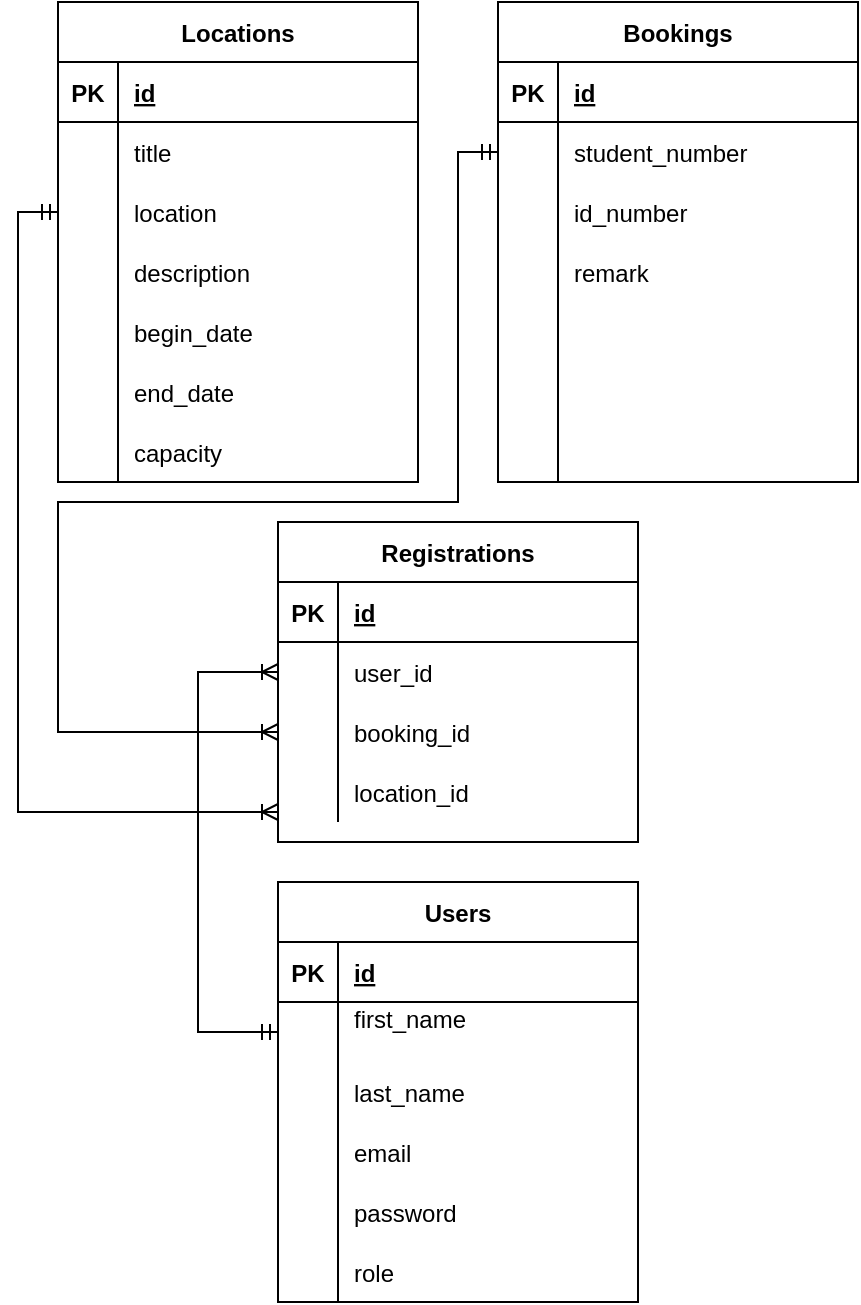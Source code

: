 <mxfile version="18.0.5" type="device"><diagram id="2ybj7rIigeJSyMYWJqAe" name="Page-1"><mxGraphModel dx="1828" dy="860" grid="1" gridSize="10" guides="1" tooltips="1" connect="1" arrows="1" fold="1" page="1" pageScale="1" pageWidth="827" pageHeight="1169" math="0" shadow="0"><root><mxCell id="0"/><mxCell id="1" parent="0"/><mxCell id="LWJN3xgCvD_RHCFol_4G-46" value="Users" style="shape=table;startSize=30;container=1;collapsible=1;childLayout=tableLayout;fixedRows=1;rowLines=0;fontStyle=1;align=center;resizeLast=1;rounded=0;" vertex="1" parent="1"><mxGeometry x="330" y="460" width="180" height="210" as="geometry"/></mxCell><mxCell id="LWJN3xgCvD_RHCFol_4G-47" value="" style="shape=tableRow;horizontal=0;startSize=0;swimlaneHead=0;swimlaneBody=0;fillColor=none;collapsible=0;dropTarget=0;points=[[0,0.5],[1,0.5]];portConstraint=eastwest;top=0;left=0;right=0;bottom=1;rounded=0;" vertex="1" parent="LWJN3xgCvD_RHCFol_4G-46"><mxGeometry y="30" width="180" height="30" as="geometry"/></mxCell><mxCell id="LWJN3xgCvD_RHCFol_4G-48" value="PK" style="shape=partialRectangle;connectable=0;fillColor=none;top=0;left=0;bottom=0;right=0;fontStyle=1;overflow=hidden;rounded=0;" vertex="1" parent="LWJN3xgCvD_RHCFol_4G-47"><mxGeometry width="30" height="30" as="geometry"><mxRectangle width="30" height="30" as="alternateBounds"/></mxGeometry></mxCell><mxCell id="LWJN3xgCvD_RHCFol_4G-49" value="id" style="shape=partialRectangle;connectable=0;fillColor=none;top=0;left=0;bottom=0;right=0;align=left;spacingLeft=6;fontStyle=5;overflow=hidden;rounded=0;" vertex="1" parent="LWJN3xgCvD_RHCFol_4G-47"><mxGeometry x="30" width="150" height="30" as="geometry"><mxRectangle width="150" height="30" as="alternateBounds"/></mxGeometry></mxCell><mxCell id="LWJN3xgCvD_RHCFol_4G-50" value="" style="shape=tableRow;horizontal=0;startSize=0;swimlaneHead=0;swimlaneBody=0;fillColor=none;collapsible=0;dropTarget=0;points=[[0,0.5],[1,0.5]];portConstraint=eastwest;top=0;left=0;right=0;bottom=0;rounded=0;" vertex="1" parent="LWJN3xgCvD_RHCFol_4G-46"><mxGeometry y="60" width="180" height="30" as="geometry"/></mxCell><mxCell id="LWJN3xgCvD_RHCFol_4G-51" value="" style="shape=partialRectangle;connectable=0;fillColor=none;top=0;left=0;bottom=0;right=0;editable=1;overflow=hidden;rounded=0;" vertex="1" parent="LWJN3xgCvD_RHCFol_4G-50"><mxGeometry width="30" height="30" as="geometry"><mxRectangle width="30" height="30" as="alternateBounds"/></mxGeometry></mxCell><mxCell id="LWJN3xgCvD_RHCFol_4G-52" value="first_name&#10;" style="shape=partialRectangle;connectable=0;fillColor=none;top=0;left=0;bottom=0;right=0;align=left;spacingLeft=6;overflow=hidden;rounded=0;" vertex="1" parent="LWJN3xgCvD_RHCFol_4G-50"><mxGeometry x="30" width="150" height="30" as="geometry"><mxRectangle width="150" height="30" as="alternateBounds"/></mxGeometry></mxCell><mxCell id="LWJN3xgCvD_RHCFol_4G-53" value="" style="shape=tableRow;horizontal=0;startSize=0;swimlaneHead=0;swimlaneBody=0;fillColor=none;collapsible=0;dropTarget=0;points=[[0,0.5],[1,0.5]];portConstraint=eastwest;top=0;left=0;right=0;bottom=0;rounded=0;" vertex="1" parent="LWJN3xgCvD_RHCFol_4G-46"><mxGeometry y="90" width="180" height="30" as="geometry"/></mxCell><mxCell id="LWJN3xgCvD_RHCFol_4G-54" value="" style="shape=partialRectangle;connectable=0;fillColor=none;top=0;left=0;bottom=0;right=0;editable=1;overflow=hidden;rounded=0;" vertex="1" parent="LWJN3xgCvD_RHCFol_4G-53"><mxGeometry width="30" height="30" as="geometry"><mxRectangle width="30" height="30" as="alternateBounds"/></mxGeometry></mxCell><mxCell id="LWJN3xgCvD_RHCFol_4G-55" value="last_name" style="shape=partialRectangle;connectable=0;fillColor=none;top=0;left=0;bottom=0;right=0;align=left;spacingLeft=6;overflow=hidden;rounded=0;" vertex="1" parent="LWJN3xgCvD_RHCFol_4G-53"><mxGeometry x="30" width="150" height="30" as="geometry"><mxRectangle width="150" height="30" as="alternateBounds"/></mxGeometry></mxCell><mxCell id="LWJN3xgCvD_RHCFol_4G-56" value="" style="shape=tableRow;horizontal=0;startSize=0;swimlaneHead=0;swimlaneBody=0;fillColor=none;collapsible=0;dropTarget=0;points=[[0,0.5],[1,0.5]];portConstraint=eastwest;top=0;left=0;right=0;bottom=0;rounded=0;" vertex="1" parent="LWJN3xgCvD_RHCFol_4G-46"><mxGeometry y="120" width="180" height="30" as="geometry"/></mxCell><mxCell id="LWJN3xgCvD_RHCFol_4G-57" value="" style="shape=partialRectangle;connectable=0;fillColor=none;top=0;left=0;bottom=0;right=0;editable=1;overflow=hidden;rounded=0;" vertex="1" parent="LWJN3xgCvD_RHCFol_4G-56"><mxGeometry width="30" height="30" as="geometry"><mxRectangle width="30" height="30" as="alternateBounds"/></mxGeometry></mxCell><mxCell id="LWJN3xgCvD_RHCFol_4G-58" value="email" style="shape=partialRectangle;connectable=0;fillColor=none;top=0;left=0;bottom=0;right=0;align=left;spacingLeft=6;overflow=hidden;rounded=0;" vertex="1" parent="LWJN3xgCvD_RHCFol_4G-56"><mxGeometry x="30" width="150" height="30" as="geometry"><mxRectangle width="150" height="30" as="alternateBounds"/></mxGeometry></mxCell><mxCell id="LWJN3xgCvD_RHCFol_4G-64" value="" style="shape=tableRow;horizontal=0;startSize=0;swimlaneHead=0;swimlaneBody=0;fillColor=none;collapsible=0;dropTarget=0;points=[[0,0.5],[1,0.5]];portConstraint=eastwest;top=0;left=0;right=0;bottom=0;rounded=0;" vertex="1" parent="LWJN3xgCvD_RHCFol_4G-46"><mxGeometry y="150" width="180" height="30" as="geometry"/></mxCell><mxCell id="LWJN3xgCvD_RHCFol_4G-65" value="" style="shape=partialRectangle;connectable=0;fillColor=none;top=0;left=0;bottom=0;right=0;editable=1;overflow=hidden;rounded=0;" vertex="1" parent="LWJN3xgCvD_RHCFol_4G-64"><mxGeometry width="30" height="30" as="geometry"><mxRectangle width="30" height="30" as="alternateBounds"/></mxGeometry></mxCell><mxCell id="LWJN3xgCvD_RHCFol_4G-66" value="password" style="shape=partialRectangle;connectable=0;fillColor=none;top=0;left=0;bottom=0;right=0;align=left;spacingLeft=6;overflow=hidden;rounded=0;" vertex="1" parent="LWJN3xgCvD_RHCFol_4G-64"><mxGeometry x="30" width="150" height="30" as="geometry"><mxRectangle width="150" height="30" as="alternateBounds"/></mxGeometry></mxCell><mxCell id="LWJN3xgCvD_RHCFol_4G-67" value="" style="shape=tableRow;horizontal=0;startSize=0;swimlaneHead=0;swimlaneBody=0;fillColor=none;collapsible=0;dropTarget=0;points=[[0,0.5],[1,0.5]];portConstraint=eastwest;top=0;left=0;right=0;bottom=0;rounded=0;" vertex="1" parent="LWJN3xgCvD_RHCFol_4G-46"><mxGeometry y="180" width="180" height="30" as="geometry"/></mxCell><mxCell id="LWJN3xgCvD_RHCFol_4G-68" value="" style="shape=partialRectangle;connectable=0;fillColor=none;top=0;left=0;bottom=0;right=0;editable=1;overflow=hidden;rounded=0;" vertex="1" parent="LWJN3xgCvD_RHCFol_4G-67"><mxGeometry width="30" height="30" as="geometry"><mxRectangle width="30" height="30" as="alternateBounds"/></mxGeometry></mxCell><mxCell id="LWJN3xgCvD_RHCFol_4G-69" value="role" style="shape=partialRectangle;connectable=0;fillColor=none;top=0;left=0;bottom=0;right=0;align=left;spacingLeft=6;overflow=hidden;rounded=0;" vertex="1" parent="LWJN3xgCvD_RHCFol_4G-67"><mxGeometry x="30" width="150" height="30" as="geometry"><mxRectangle width="150" height="30" as="alternateBounds"/></mxGeometry></mxCell><mxCell id="LWJN3xgCvD_RHCFol_4G-70" value="Locations" style="shape=table;startSize=30;container=1;collapsible=1;childLayout=tableLayout;fixedRows=1;rowLines=0;fontStyle=1;align=center;resizeLast=1;rounded=0;" vertex="1" parent="1"><mxGeometry x="220" y="20" width="180" height="240" as="geometry"/></mxCell><mxCell id="LWJN3xgCvD_RHCFol_4G-71" value="" style="shape=tableRow;horizontal=0;startSize=0;swimlaneHead=0;swimlaneBody=0;fillColor=none;collapsible=0;dropTarget=0;points=[[0,0.5],[1,0.5]];portConstraint=eastwest;top=0;left=0;right=0;bottom=1;rounded=0;" vertex="1" parent="LWJN3xgCvD_RHCFol_4G-70"><mxGeometry y="30" width="180" height="30" as="geometry"/></mxCell><mxCell id="LWJN3xgCvD_RHCFol_4G-72" value="PK" style="shape=partialRectangle;connectable=0;fillColor=none;top=0;left=0;bottom=0;right=0;fontStyle=1;overflow=hidden;rounded=0;" vertex="1" parent="LWJN3xgCvD_RHCFol_4G-71"><mxGeometry width="30" height="30" as="geometry"><mxRectangle width="30" height="30" as="alternateBounds"/></mxGeometry></mxCell><mxCell id="LWJN3xgCvD_RHCFol_4G-73" value="id" style="shape=partialRectangle;connectable=0;fillColor=none;top=0;left=0;bottom=0;right=0;align=left;spacingLeft=6;fontStyle=5;overflow=hidden;rounded=0;" vertex="1" parent="LWJN3xgCvD_RHCFol_4G-71"><mxGeometry x="30" width="150" height="30" as="geometry"><mxRectangle width="150" height="30" as="alternateBounds"/></mxGeometry></mxCell><mxCell id="LWJN3xgCvD_RHCFol_4G-74" value="" style="shape=tableRow;horizontal=0;startSize=0;swimlaneHead=0;swimlaneBody=0;fillColor=none;collapsible=0;dropTarget=0;points=[[0,0.5],[1,0.5]];portConstraint=eastwest;top=0;left=0;right=0;bottom=0;rounded=0;" vertex="1" parent="LWJN3xgCvD_RHCFol_4G-70"><mxGeometry y="60" width="180" height="30" as="geometry"/></mxCell><mxCell id="LWJN3xgCvD_RHCFol_4G-75" value="" style="shape=partialRectangle;connectable=0;fillColor=none;top=0;left=0;bottom=0;right=0;editable=1;overflow=hidden;rounded=0;" vertex="1" parent="LWJN3xgCvD_RHCFol_4G-74"><mxGeometry width="30" height="30" as="geometry"><mxRectangle width="30" height="30" as="alternateBounds"/></mxGeometry></mxCell><mxCell id="LWJN3xgCvD_RHCFol_4G-76" value="title" style="shape=partialRectangle;connectable=0;fillColor=none;top=0;left=0;bottom=0;right=0;align=left;spacingLeft=6;overflow=hidden;rounded=0;" vertex="1" parent="LWJN3xgCvD_RHCFol_4G-74"><mxGeometry x="30" width="150" height="30" as="geometry"><mxRectangle width="150" height="30" as="alternateBounds"/></mxGeometry></mxCell><mxCell id="LWJN3xgCvD_RHCFol_4G-77" value="" style="shape=tableRow;horizontal=0;startSize=0;swimlaneHead=0;swimlaneBody=0;fillColor=none;collapsible=0;dropTarget=0;points=[[0,0.5],[1,0.5]];portConstraint=eastwest;top=0;left=0;right=0;bottom=0;rounded=0;" vertex="1" parent="LWJN3xgCvD_RHCFol_4G-70"><mxGeometry y="90" width="180" height="30" as="geometry"/></mxCell><mxCell id="LWJN3xgCvD_RHCFol_4G-78" value="" style="shape=partialRectangle;connectable=0;fillColor=none;top=0;left=0;bottom=0;right=0;editable=1;overflow=hidden;rounded=0;" vertex="1" parent="LWJN3xgCvD_RHCFol_4G-77"><mxGeometry width="30" height="30" as="geometry"><mxRectangle width="30" height="30" as="alternateBounds"/></mxGeometry></mxCell><mxCell id="LWJN3xgCvD_RHCFol_4G-79" value="location" style="shape=partialRectangle;connectable=0;fillColor=none;top=0;left=0;bottom=0;right=0;align=left;spacingLeft=6;overflow=hidden;rounded=0;" vertex="1" parent="LWJN3xgCvD_RHCFol_4G-77"><mxGeometry x="30" width="150" height="30" as="geometry"><mxRectangle width="150" height="30" as="alternateBounds"/></mxGeometry></mxCell><mxCell id="LWJN3xgCvD_RHCFol_4G-80" value="" style="shape=tableRow;horizontal=0;startSize=0;swimlaneHead=0;swimlaneBody=0;fillColor=none;collapsible=0;dropTarget=0;points=[[0,0.5],[1,0.5]];portConstraint=eastwest;top=0;left=0;right=0;bottom=0;rounded=0;" vertex="1" parent="LWJN3xgCvD_RHCFol_4G-70"><mxGeometry y="120" width="180" height="30" as="geometry"/></mxCell><mxCell id="LWJN3xgCvD_RHCFol_4G-81" value="" style="shape=partialRectangle;connectable=0;fillColor=none;top=0;left=0;bottom=0;right=0;editable=1;overflow=hidden;rounded=0;" vertex="1" parent="LWJN3xgCvD_RHCFol_4G-80"><mxGeometry width="30" height="30" as="geometry"><mxRectangle width="30" height="30" as="alternateBounds"/></mxGeometry></mxCell><mxCell id="LWJN3xgCvD_RHCFol_4G-82" value="description" style="shape=partialRectangle;connectable=0;fillColor=none;top=0;left=0;bottom=0;right=0;align=left;spacingLeft=6;overflow=hidden;rounded=0;" vertex="1" parent="LWJN3xgCvD_RHCFol_4G-80"><mxGeometry x="30" width="150" height="30" as="geometry"><mxRectangle width="150" height="30" as="alternateBounds"/></mxGeometry></mxCell><mxCell id="LWJN3xgCvD_RHCFol_4G-83" value="" style="shape=tableRow;horizontal=0;startSize=0;swimlaneHead=0;swimlaneBody=0;fillColor=none;collapsible=0;dropTarget=0;points=[[0,0.5],[1,0.5]];portConstraint=eastwest;top=0;left=0;right=0;bottom=0;rounded=0;" vertex="1" parent="LWJN3xgCvD_RHCFol_4G-70"><mxGeometry y="150" width="180" height="30" as="geometry"/></mxCell><mxCell id="LWJN3xgCvD_RHCFol_4G-84" value="" style="shape=partialRectangle;connectable=0;fillColor=none;top=0;left=0;bottom=0;right=0;editable=1;overflow=hidden;rounded=0;" vertex="1" parent="LWJN3xgCvD_RHCFol_4G-83"><mxGeometry width="30" height="30" as="geometry"><mxRectangle width="30" height="30" as="alternateBounds"/></mxGeometry></mxCell><mxCell id="LWJN3xgCvD_RHCFol_4G-85" value="begin_date" style="shape=partialRectangle;connectable=0;fillColor=none;top=0;left=0;bottom=0;right=0;align=left;spacingLeft=6;overflow=hidden;rounded=0;" vertex="1" parent="LWJN3xgCvD_RHCFol_4G-83"><mxGeometry x="30" width="150" height="30" as="geometry"><mxRectangle width="150" height="30" as="alternateBounds"/></mxGeometry></mxCell><mxCell id="LWJN3xgCvD_RHCFol_4G-86" value="" style="shape=tableRow;horizontal=0;startSize=0;swimlaneHead=0;swimlaneBody=0;fillColor=none;collapsible=0;dropTarget=0;points=[[0,0.5],[1,0.5]];portConstraint=eastwest;top=0;left=0;right=0;bottom=0;rounded=0;" vertex="1" parent="LWJN3xgCvD_RHCFol_4G-70"><mxGeometry y="180" width="180" height="30" as="geometry"/></mxCell><mxCell id="LWJN3xgCvD_RHCFol_4G-87" value="" style="shape=partialRectangle;connectable=0;fillColor=none;top=0;left=0;bottom=0;right=0;editable=1;overflow=hidden;rounded=0;" vertex="1" parent="LWJN3xgCvD_RHCFol_4G-86"><mxGeometry width="30" height="30" as="geometry"><mxRectangle width="30" height="30" as="alternateBounds"/></mxGeometry></mxCell><mxCell id="LWJN3xgCvD_RHCFol_4G-88" value="end_date" style="shape=partialRectangle;connectable=0;fillColor=none;top=0;left=0;bottom=0;right=0;align=left;spacingLeft=6;overflow=hidden;rounded=0;" vertex="1" parent="LWJN3xgCvD_RHCFol_4G-86"><mxGeometry x="30" width="150" height="30" as="geometry"><mxRectangle width="150" height="30" as="alternateBounds"/></mxGeometry></mxCell><mxCell id="LWJN3xgCvD_RHCFol_4G-89" value="" style="shape=tableRow;horizontal=0;startSize=0;swimlaneHead=0;swimlaneBody=0;fillColor=none;collapsible=0;dropTarget=0;points=[[0,0.5],[1,0.5]];portConstraint=eastwest;top=0;left=0;right=0;bottom=0;rounded=0;" vertex="1" parent="LWJN3xgCvD_RHCFol_4G-70"><mxGeometry y="210" width="180" height="30" as="geometry"/></mxCell><mxCell id="LWJN3xgCvD_RHCFol_4G-90" value="" style="shape=partialRectangle;connectable=0;fillColor=none;top=0;left=0;bottom=0;right=0;editable=1;overflow=hidden;rounded=0;" vertex="1" parent="LWJN3xgCvD_RHCFol_4G-89"><mxGeometry width="30" height="30" as="geometry"><mxRectangle width="30" height="30" as="alternateBounds"/></mxGeometry></mxCell><mxCell id="LWJN3xgCvD_RHCFol_4G-91" value="capacity" style="shape=partialRectangle;connectable=0;fillColor=none;top=0;left=0;bottom=0;right=0;align=left;spacingLeft=6;overflow=hidden;rounded=0;" vertex="1" parent="LWJN3xgCvD_RHCFol_4G-89"><mxGeometry x="30" width="150" height="30" as="geometry"><mxRectangle width="150" height="30" as="alternateBounds"/></mxGeometry></mxCell><mxCell id="LWJN3xgCvD_RHCFol_4G-92" value="Bookings" style="shape=table;startSize=30;container=1;collapsible=1;childLayout=tableLayout;fixedRows=1;rowLines=0;fontStyle=1;align=center;resizeLast=1;rounded=0;" vertex="1" parent="1"><mxGeometry x="440" y="20" width="180" height="240" as="geometry"/></mxCell><mxCell id="LWJN3xgCvD_RHCFol_4G-93" value="" style="shape=tableRow;horizontal=0;startSize=0;swimlaneHead=0;swimlaneBody=0;fillColor=none;collapsible=0;dropTarget=0;points=[[0,0.5],[1,0.5]];portConstraint=eastwest;top=0;left=0;right=0;bottom=1;rounded=0;" vertex="1" parent="LWJN3xgCvD_RHCFol_4G-92"><mxGeometry y="30" width="180" height="30" as="geometry"/></mxCell><mxCell id="LWJN3xgCvD_RHCFol_4G-94" value="PK" style="shape=partialRectangle;connectable=0;fillColor=none;top=0;left=0;bottom=0;right=0;fontStyle=1;overflow=hidden;rounded=0;" vertex="1" parent="LWJN3xgCvD_RHCFol_4G-93"><mxGeometry width="30" height="30" as="geometry"><mxRectangle width="30" height="30" as="alternateBounds"/></mxGeometry></mxCell><mxCell id="LWJN3xgCvD_RHCFol_4G-95" value="id" style="shape=partialRectangle;connectable=0;fillColor=none;top=0;left=0;bottom=0;right=0;align=left;spacingLeft=6;fontStyle=5;overflow=hidden;rounded=0;" vertex="1" parent="LWJN3xgCvD_RHCFol_4G-93"><mxGeometry x="30" width="150" height="30" as="geometry"><mxRectangle width="150" height="30" as="alternateBounds"/></mxGeometry></mxCell><mxCell id="LWJN3xgCvD_RHCFol_4G-96" value="" style="shape=tableRow;horizontal=0;startSize=0;swimlaneHead=0;swimlaneBody=0;fillColor=none;collapsible=0;dropTarget=0;points=[[0,0.5],[1,0.5]];portConstraint=eastwest;top=0;left=0;right=0;bottom=0;rounded=0;" vertex="1" parent="LWJN3xgCvD_RHCFol_4G-92"><mxGeometry y="60" width="180" height="30" as="geometry"/></mxCell><mxCell id="LWJN3xgCvD_RHCFol_4G-97" value="" style="shape=partialRectangle;connectable=0;fillColor=none;top=0;left=0;bottom=0;right=0;editable=1;overflow=hidden;rounded=0;" vertex="1" parent="LWJN3xgCvD_RHCFol_4G-96"><mxGeometry width="30" height="30" as="geometry"><mxRectangle width="30" height="30" as="alternateBounds"/></mxGeometry></mxCell><mxCell id="LWJN3xgCvD_RHCFol_4G-98" value="student_number" style="shape=partialRectangle;connectable=0;fillColor=none;top=0;left=0;bottom=0;right=0;align=left;spacingLeft=6;overflow=hidden;rounded=0;" vertex="1" parent="LWJN3xgCvD_RHCFol_4G-96"><mxGeometry x="30" width="150" height="30" as="geometry"><mxRectangle width="150" height="30" as="alternateBounds"/></mxGeometry></mxCell><mxCell id="LWJN3xgCvD_RHCFol_4G-99" value="" style="shape=tableRow;horizontal=0;startSize=0;swimlaneHead=0;swimlaneBody=0;fillColor=none;collapsible=0;dropTarget=0;points=[[0,0.5],[1,0.5]];portConstraint=eastwest;top=0;left=0;right=0;bottom=0;rounded=0;" vertex="1" parent="LWJN3xgCvD_RHCFol_4G-92"><mxGeometry y="90" width="180" height="30" as="geometry"/></mxCell><mxCell id="LWJN3xgCvD_RHCFol_4G-100" value="" style="shape=partialRectangle;connectable=0;fillColor=none;top=0;left=0;bottom=0;right=0;editable=1;overflow=hidden;rounded=0;" vertex="1" parent="LWJN3xgCvD_RHCFol_4G-99"><mxGeometry width="30" height="30" as="geometry"><mxRectangle width="30" height="30" as="alternateBounds"/></mxGeometry></mxCell><mxCell id="LWJN3xgCvD_RHCFol_4G-101" value="id_number" style="shape=partialRectangle;connectable=0;fillColor=none;top=0;left=0;bottom=0;right=0;align=left;spacingLeft=6;overflow=hidden;rounded=0;" vertex="1" parent="LWJN3xgCvD_RHCFol_4G-99"><mxGeometry x="30" width="150" height="30" as="geometry"><mxRectangle width="150" height="30" as="alternateBounds"/></mxGeometry></mxCell><mxCell id="LWJN3xgCvD_RHCFol_4G-102" value="" style="shape=tableRow;horizontal=0;startSize=0;swimlaneHead=0;swimlaneBody=0;fillColor=none;collapsible=0;dropTarget=0;points=[[0,0.5],[1,0.5]];portConstraint=eastwest;top=0;left=0;right=0;bottom=0;rounded=0;" vertex="1" parent="LWJN3xgCvD_RHCFol_4G-92"><mxGeometry y="120" width="180" height="30" as="geometry"/></mxCell><mxCell id="LWJN3xgCvD_RHCFol_4G-103" value="" style="shape=partialRectangle;connectable=0;fillColor=none;top=0;left=0;bottom=0;right=0;editable=1;overflow=hidden;rounded=0;" vertex="1" parent="LWJN3xgCvD_RHCFol_4G-102"><mxGeometry width="30" height="30" as="geometry"><mxRectangle width="30" height="30" as="alternateBounds"/></mxGeometry></mxCell><mxCell id="LWJN3xgCvD_RHCFol_4G-104" value="remark" style="shape=partialRectangle;connectable=0;fillColor=none;top=0;left=0;bottom=0;right=0;align=left;spacingLeft=6;overflow=hidden;rounded=0;" vertex="1" parent="LWJN3xgCvD_RHCFol_4G-102"><mxGeometry x="30" width="150" height="30" as="geometry"><mxRectangle width="150" height="30" as="alternateBounds"/></mxGeometry></mxCell><mxCell id="LWJN3xgCvD_RHCFol_4G-105" value="" style="shape=tableRow;horizontal=0;startSize=0;swimlaneHead=0;swimlaneBody=0;fillColor=none;collapsible=0;dropTarget=0;points=[[0,0.5],[1,0.5]];portConstraint=eastwest;top=0;left=0;right=0;bottom=0;rounded=0;" vertex="1" parent="LWJN3xgCvD_RHCFol_4G-92"><mxGeometry y="150" width="180" height="30" as="geometry"/></mxCell><mxCell id="LWJN3xgCvD_RHCFol_4G-106" value="" style="shape=partialRectangle;connectable=0;fillColor=none;top=0;left=0;bottom=0;right=0;editable=1;overflow=hidden;rounded=0;" vertex="1" parent="LWJN3xgCvD_RHCFol_4G-105"><mxGeometry width="30" height="30" as="geometry"><mxRectangle width="30" height="30" as="alternateBounds"/></mxGeometry></mxCell><mxCell id="LWJN3xgCvD_RHCFol_4G-107" value="" style="shape=partialRectangle;connectable=0;fillColor=none;top=0;left=0;bottom=0;right=0;align=left;spacingLeft=6;overflow=hidden;rounded=0;" vertex="1" parent="LWJN3xgCvD_RHCFol_4G-105"><mxGeometry x="30" width="150" height="30" as="geometry"><mxRectangle width="150" height="30" as="alternateBounds"/></mxGeometry></mxCell><mxCell id="LWJN3xgCvD_RHCFol_4G-108" value="" style="shape=tableRow;horizontal=0;startSize=0;swimlaneHead=0;swimlaneBody=0;fillColor=none;collapsible=0;dropTarget=0;points=[[0,0.5],[1,0.5]];portConstraint=eastwest;top=0;left=0;right=0;bottom=0;rounded=0;" vertex="1" parent="LWJN3xgCvD_RHCFol_4G-92"><mxGeometry y="180" width="180" height="30" as="geometry"/></mxCell><mxCell id="LWJN3xgCvD_RHCFol_4G-109" value="" style="shape=partialRectangle;connectable=0;fillColor=none;top=0;left=0;bottom=0;right=0;editable=1;overflow=hidden;rounded=0;" vertex="1" parent="LWJN3xgCvD_RHCFol_4G-108"><mxGeometry width="30" height="30" as="geometry"><mxRectangle width="30" height="30" as="alternateBounds"/></mxGeometry></mxCell><mxCell id="LWJN3xgCvD_RHCFol_4G-110" value="" style="shape=partialRectangle;connectable=0;fillColor=none;top=0;left=0;bottom=0;right=0;align=left;spacingLeft=6;overflow=hidden;rounded=0;" vertex="1" parent="LWJN3xgCvD_RHCFol_4G-108"><mxGeometry x="30" width="150" height="30" as="geometry"><mxRectangle width="150" height="30" as="alternateBounds"/></mxGeometry></mxCell><mxCell id="LWJN3xgCvD_RHCFol_4G-111" value="" style="shape=tableRow;horizontal=0;startSize=0;swimlaneHead=0;swimlaneBody=0;fillColor=none;collapsible=0;dropTarget=0;points=[[0,0.5],[1,0.5]];portConstraint=eastwest;top=0;left=0;right=0;bottom=0;rounded=0;" vertex="1" parent="LWJN3xgCvD_RHCFol_4G-92"><mxGeometry y="210" width="180" height="30" as="geometry"/></mxCell><mxCell id="LWJN3xgCvD_RHCFol_4G-112" value="" style="shape=partialRectangle;connectable=0;fillColor=none;top=0;left=0;bottom=0;right=0;editable=1;overflow=hidden;rounded=0;" vertex="1" parent="LWJN3xgCvD_RHCFol_4G-111"><mxGeometry width="30" height="30" as="geometry"><mxRectangle width="30" height="30" as="alternateBounds"/></mxGeometry></mxCell><mxCell id="LWJN3xgCvD_RHCFol_4G-113" value="" style="shape=partialRectangle;connectable=0;fillColor=none;top=0;left=0;bottom=0;right=0;align=left;spacingLeft=6;overflow=hidden;rounded=0;" vertex="1" parent="LWJN3xgCvD_RHCFol_4G-111"><mxGeometry x="30" width="150" height="30" as="geometry"><mxRectangle width="150" height="30" as="alternateBounds"/></mxGeometry></mxCell><mxCell id="LWJN3xgCvD_RHCFol_4G-114" value="Registrations" style="shape=table;startSize=30;container=1;collapsible=1;childLayout=tableLayout;fixedRows=1;rowLines=0;fontStyle=1;align=center;resizeLast=1;rounded=0;" vertex="1" parent="1"><mxGeometry x="330" y="280" width="180" height="160" as="geometry"/></mxCell><mxCell id="LWJN3xgCvD_RHCFol_4G-115" value="" style="shape=tableRow;horizontal=0;startSize=0;swimlaneHead=0;swimlaneBody=0;fillColor=none;collapsible=0;dropTarget=0;points=[[0,0.5],[1,0.5]];portConstraint=eastwest;top=0;left=0;right=0;bottom=1;rounded=0;" vertex="1" parent="LWJN3xgCvD_RHCFol_4G-114"><mxGeometry y="30" width="180" height="30" as="geometry"/></mxCell><mxCell id="LWJN3xgCvD_RHCFol_4G-116" value="PK" style="shape=partialRectangle;connectable=0;fillColor=none;top=0;left=0;bottom=0;right=0;fontStyle=1;overflow=hidden;rounded=0;" vertex="1" parent="LWJN3xgCvD_RHCFol_4G-115"><mxGeometry width="30" height="30" as="geometry"><mxRectangle width="30" height="30" as="alternateBounds"/></mxGeometry></mxCell><mxCell id="LWJN3xgCvD_RHCFol_4G-117" value="id" style="shape=partialRectangle;connectable=0;fillColor=none;top=0;left=0;bottom=0;right=0;align=left;spacingLeft=6;fontStyle=5;overflow=hidden;rounded=0;" vertex="1" parent="LWJN3xgCvD_RHCFol_4G-115"><mxGeometry x="30" width="150" height="30" as="geometry"><mxRectangle width="150" height="30" as="alternateBounds"/></mxGeometry></mxCell><mxCell id="LWJN3xgCvD_RHCFol_4G-118" value="" style="shape=tableRow;horizontal=0;startSize=0;swimlaneHead=0;swimlaneBody=0;fillColor=none;collapsible=0;dropTarget=0;points=[[0,0.5],[1,0.5]];portConstraint=eastwest;top=0;left=0;right=0;bottom=0;rounded=0;" vertex="1" parent="LWJN3xgCvD_RHCFol_4G-114"><mxGeometry y="60" width="180" height="30" as="geometry"/></mxCell><mxCell id="LWJN3xgCvD_RHCFol_4G-119" value="" style="shape=partialRectangle;connectable=0;fillColor=none;top=0;left=0;bottom=0;right=0;editable=1;overflow=hidden;rounded=0;" vertex="1" parent="LWJN3xgCvD_RHCFol_4G-118"><mxGeometry width="30" height="30" as="geometry"><mxRectangle width="30" height="30" as="alternateBounds"/></mxGeometry></mxCell><mxCell id="LWJN3xgCvD_RHCFol_4G-120" value="user_id" style="shape=partialRectangle;connectable=0;fillColor=none;top=0;left=0;bottom=0;right=0;align=left;spacingLeft=6;overflow=hidden;rounded=0;" vertex="1" parent="LWJN3xgCvD_RHCFol_4G-118"><mxGeometry x="30" width="150" height="30" as="geometry"><mxRectangle width="150" height="30" as="alternateBounds"/></mxGeometry></mxCell><mxCell id="LWJN3xgCvD_RHCFol_4G-121" value="" style="shape=tableRow;horizontal=0;startSize=0;swimlaneHead=0;swimlaneBody=0;fillColor=none;collapsible=0;dropTarget=0;points=[[0,0.5],[1,0.5]];portConstraint=eastwest;top=0;left=0;right=0;bottom=0;rounded=0;" vertex="1" parent="LWJN3xgCvD_RHCFol_4G-114"><mxGeometry y="90" width="180" height="30" as="geometry"/></mxCell><mxCell id="LWJN3xgCvD_RHCFol_4G-122" value="" style="shape=partialRectangle;connectable=0;fillColor=none;top=0;left=0;bottom=0;right=0;editable=1;overflow=hidden;rounded=0;" vertex="1" parent="LWJN3xgCvD_RHCFol_4G-121"><mxGeometry width="30" height="30" as="geometry"><mxRectangle width="30" height="30" as="alternateBounds"/></mxGeometry></mxCell><mxCell id="LWJN3xgCvD_RHCFol_4G-123" value="booking_id" style="shape=partialRectangle;connectable=0;fillColor=none;top=0;left=0;bottom=0;right=0;align=left;spacingLeft=6;overflow=hidden;rounded=0;" vertex="1" parent="LWJN3xgCvD_RHCFol_4G-121"><mxGeometry x="30" width="150" height="30" as="geometry"><mxRectangle width="150" height="30" as="alternateBounds"/></mxGeometry></mxCell><mxCell id="LWJN3xgCvD_RHCFol_4G-124" value="" style="shape=tableRow;horizontal=0;startSize=0;swimlaneHead=0;swimlaneBody=0;fillColor=none;collapsible=0;dropTarget=0;points=[[0,0.5],[1,0.5]];portConstraint=eastwest;top=0;left=0;right=0;bottom=0;rounded=0;" vertex="1" parent="LWJN3xgCvD_RHCFol_4G-114"><mxGeometry y="120" width="180" height="30" as="geometry"/></mxCell><mxCell id="LWJN3xgCvD_RHCFol_4G-125" value="" style="shape=partialRectangle;connectable=0;fillColor=none;top=0;left=0;bottom=0;right=0;editable=1;overflow=hidden;rounded=0;" vertex="1" parent="LWJN3xgCvD_RHCFol_4G-124"><mxGeometry width="30" height="30" as="geometry"><mxRectangle width="30" height="30" as="alternateBounds"/></mxGeometry></mxCell><mxCell id="LWJN3xgCvD_RHCFol_4G-126" value="location_id" style="shape=partialRectangle;connectable=0;fillColor=none;top=0;left=0;bottom=0;right=0;align=left;spacingLeft=6;overflow=hidden;rounded=0;" vertex="1" parent="LWJN3xgCvD_RHCFol_4G-124"><mxGeometry x="30" width="150" height="30" as="geometry"><mxRectangle width="150" height="30" as="alternateBounds"/></mxGeometry></mxCell><mxCell id="LWJN3xgCvD_RHCFol_4G-127" style="edgeStyle=orthogonalEdgeStyle;rounded=0;orthogonalLoop=1;jettySize=auto;html=1;exitX=0;exitY=0.5;exitDx=0;exitDy=0;entryX=0;entryY=0.5;entryDx=0;entryDy=0;endArrow=ERoneToMany;endFill=0;startArrow=ERmandOne;startFill=0;" edge="1" parent="1" source="LWJN3xgCvD_RHCFol_4G-50" target="LWJN3xgCvD_RHCFol_4G-118"><mxGeometry relative="1" as="geometry"><Array as="points"><mxPoint x="290" y="535"/><mxPoint x="290" y="355"/></Array></mxGeometry></mxCell><mxCell id="LWJN3xgCvD_RHCFol_4G-128" style="edgeStyle=orthogonalEdgeStyle;rounded=0;orthogonalLoop=1;jettySize=auto;html=1;exitX=0;exitY=0.5;exitDx=0;exitDy=0;entryX=0;entryY=0.5;entryDx=0;entryDy=0;endArrow=ERoneToMany;endFill=0;startArrow=ERmandOne;startFill=0;" edge="1" parent="1" source="LWJN3xgCvD_RHCFol_4G-96" target="LWJN3xgCvD_RHCFol_4G-121"><mxGeometry relative="1" as="geometry"><Array as="points"><mxPoint x="420" y="95"/><mxPoint x="420" y="270"/><mxPoint x="220" y="270"/><mxPoint x="220" y="385"/></Array></mxGeometry></mxCell><mxCell id="LWJN3xgCvD_RHCFol_4G-129" style="edgeStyle=orthogonalEdgeStyle;rounded=0;orthogonalLoop=1;jettySize=auto;html=1;exitX=0;exitY=0.5;exitDx=0;exitDy=0;endArrow=ERoneToMany;endFill=0;startArrow=ERmandOne;startFill=0;" edge="1" parent="1" source="LWJN3xgCvD_RHCFol_4G-77" target="LWJN3xgCvD_RHCFol_4G-124"><mxGeometry relative="1" as="geometry"><Array as="points"><mxPoint x="200" y="125"/><mxPoint x="200" y="425"/></Array></mxGeometry></mxCell></root></mxGraphModel></diagram></mxfile>